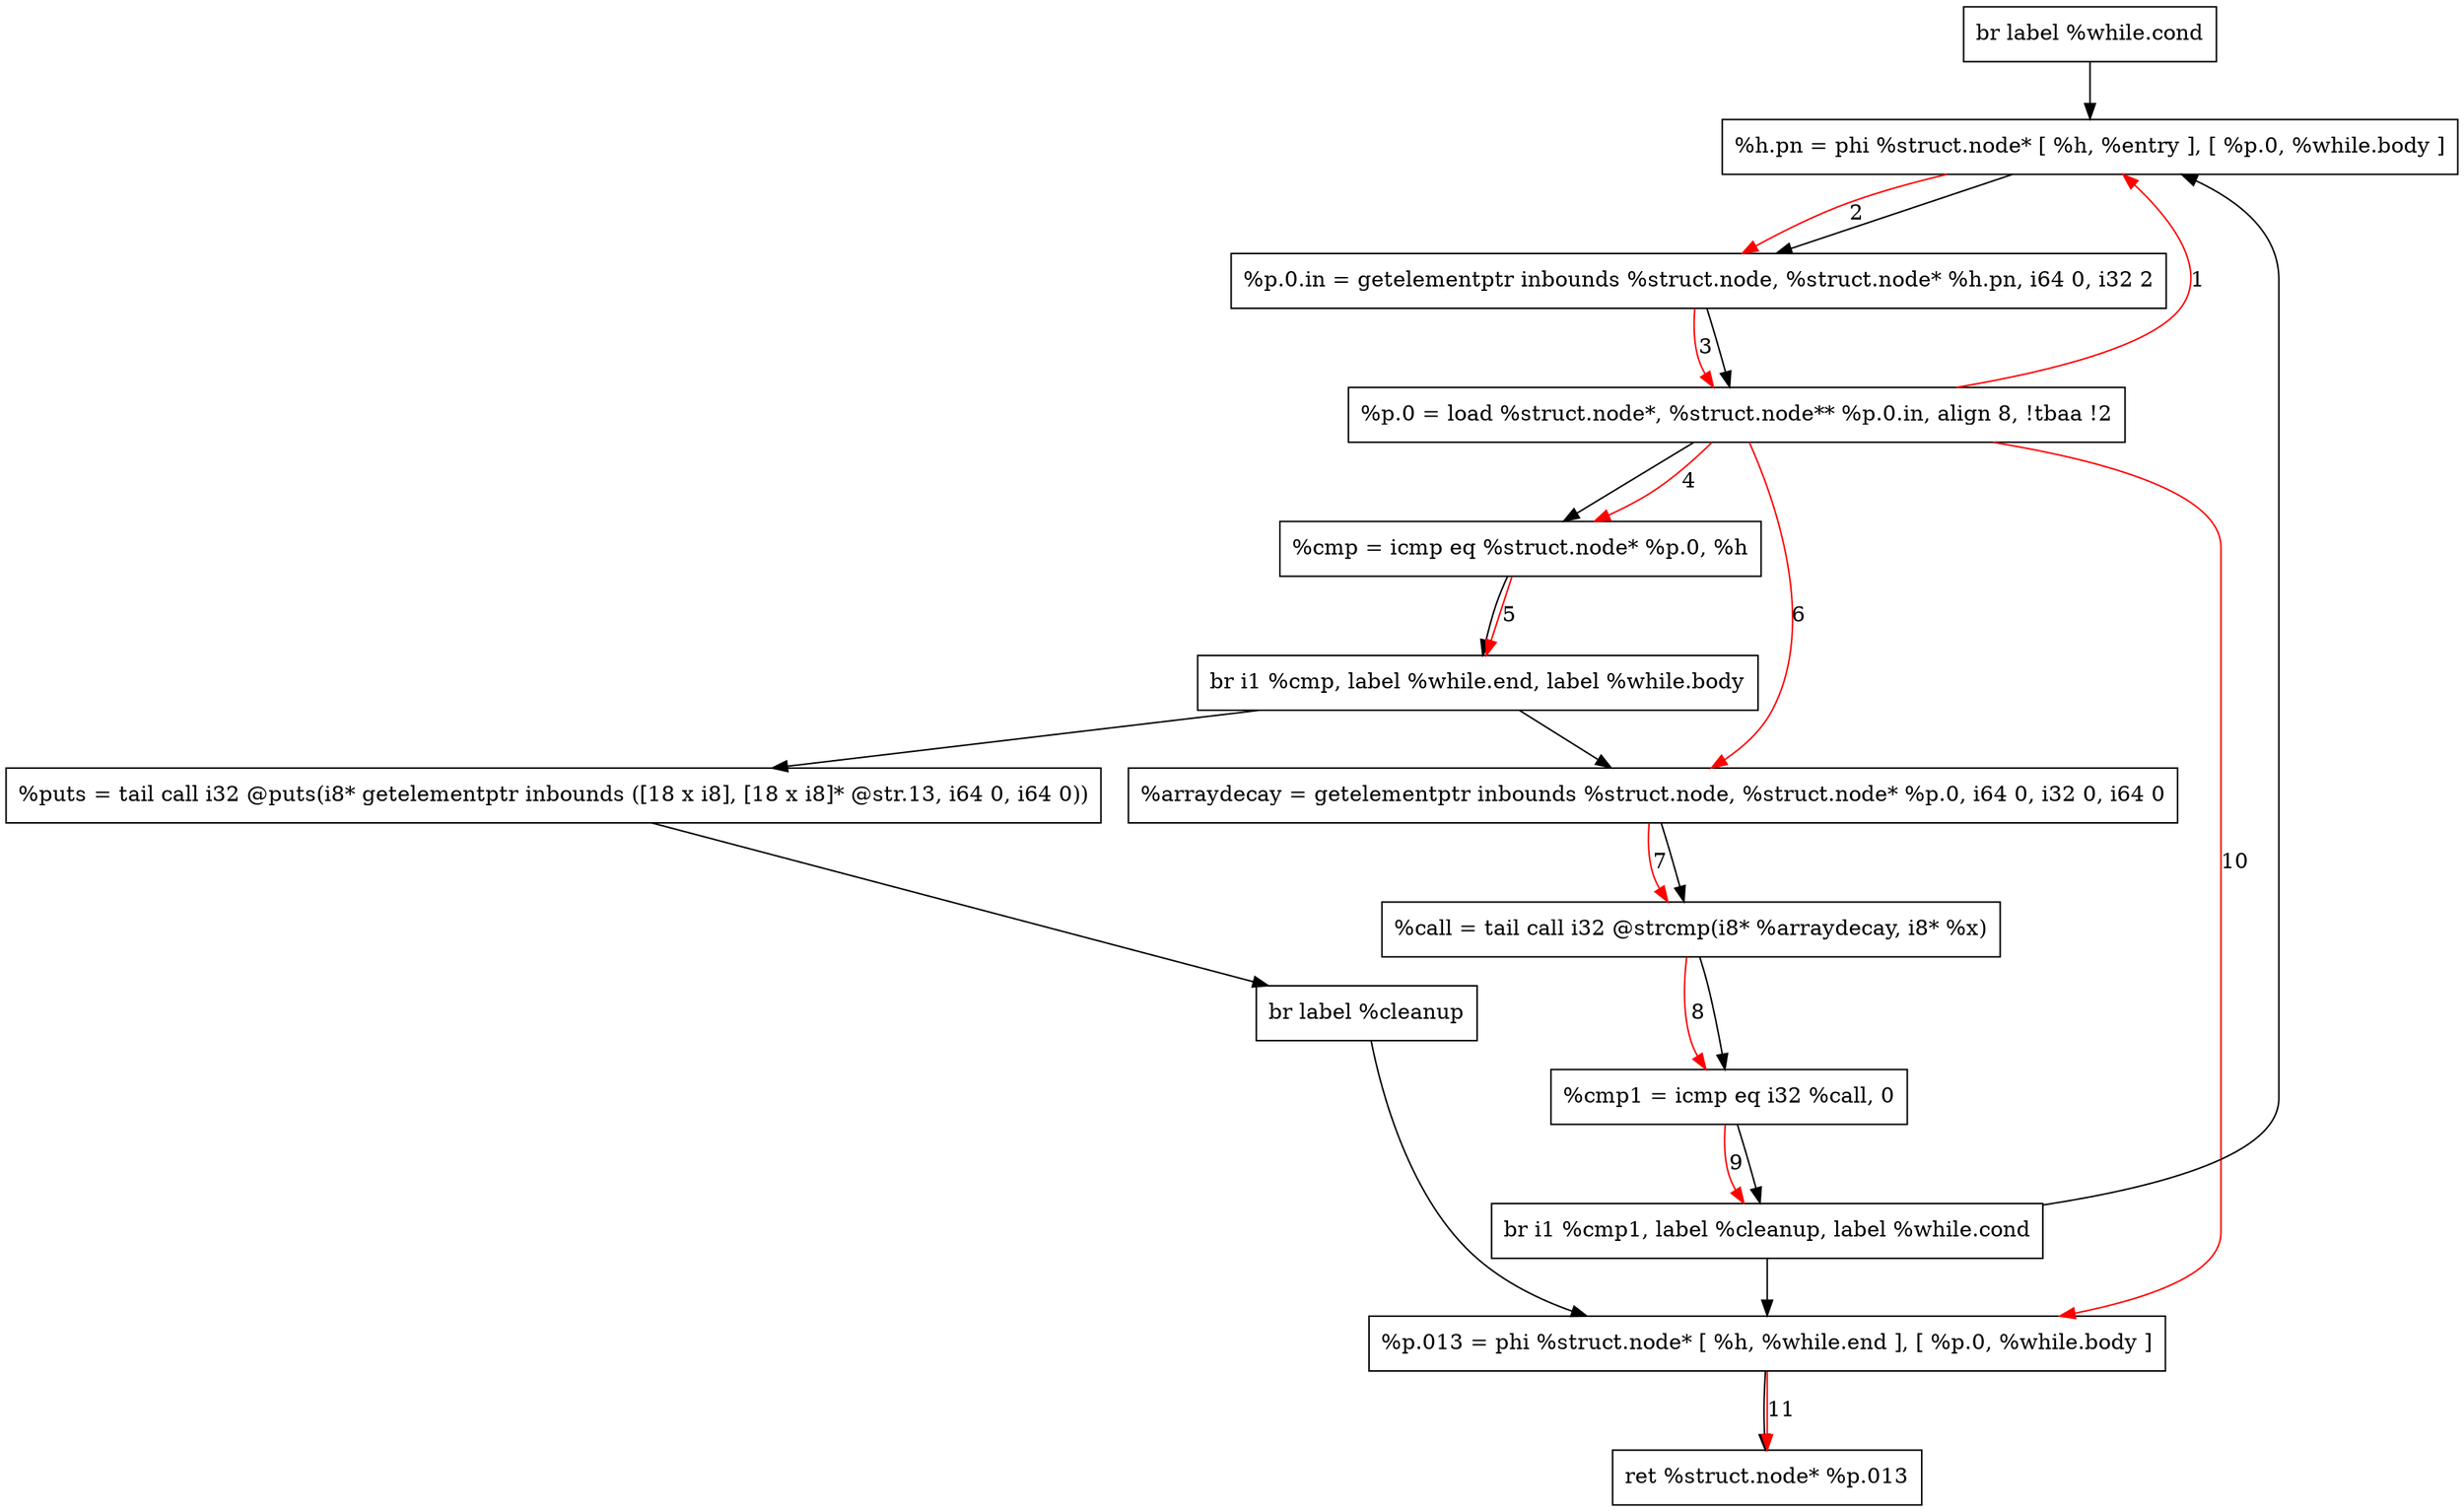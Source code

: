 digraph "CDFG for'search' function" {
	Node0x55bbff003338[shape=record, label="  br label %while.cond"]
	Node0x55bbff00a608[shape=record, label="  %h.pn = phi %struct.node* [ %h, %entry ], [ %p.0, %while.body ]"]
	Node0x55bbff00a708[shape=record, label="  %p.0.in = getelementptr inbounds %struct.node, %struct.node* %h.pn, i64 0, i32 2"]
	Node0x55bbff00a798[shape=record, label="  %p.0 = load %struct.node*, %struct.node** %p.0.in, align 8, !tbaa !2"]
	Node0x55bbff00a810[shape=record, label="  %cmp = icmp eq %struct.node* %p.0, %h"]
	Node0x55bbff00a908[shape=record, label="  br i1 %cmp, label %while.end, label %while.body"]
	Node0x55bbff00a9b0[shape=record, label="  %arraydecay = getelementptr inbounds %struct.node, %struct.node* %p.0, i64 0, i32 0, i64 0"]
	Node0x55bbff00ab78[shape=record, label="  %call = tail call i32 @strcmp(i8* %arraydecay, i8* %x)"]
	Node0x55bbff00ac50[shape=record, label="  %cmp1 = icmp eq i32 %call, 0"]
	Node0x55bbff00af68[shape=record, label="  br i1 %cmp1, label %cleanup, label %while.cond"]
	Node0x55bbff00b080[shape=record, label="  %puts = tail call i32 @puts(i8* getelementptr inbounds ([18 x i8], [18 x i8]* @str.13, i64 0, i64 0))"]
	Node0x55bbff005f78[shape=record, label="  br label %cleanup"]
	Node0x55bbff00b128[shape=record, label="  %p.013 = phi %struct.node* [ %h, %while.end ], [ %p.0, %while.body ]"]
	Node0x55bbff00aed8[shape=record, label="  ret %struct.node* %p.013"]
	Node0x55bbff003338 -> Node0x55bbff00a608
	Node0x55bbff00a608 -> Node0x55bbff00a708
	Node0x55bbff00a708 -> Node0x55bbff00a798
	Node0x55bbff00a798 -> Node0x55bbff00a810
	Node0x55bbff00a810 -> Node0x55bbff00a908
	Node0x55bbff00a908 -> Node0x55bbff00b080
	Node0x55bbff00a908 -> Node0x55bbff00a9b0
	Node0x55bbff00a9b0 -> Node0x55bbff00ab78
	Node0x55bbff00ab78 -> Node0x55bbff00ac50
	Node0x55bbff00ac50 -> Node0x55bbff00af68
	Node0x55bbff00af68 -> Node0x55bbff00b128
	Node0x55bbff00af68 -> Node0x55bbff00a608
	Node0x55bbff00b080 -> Node0x55bbff005f78
	Node0x55bbff005f78 -> Node0x55bbff00b128
	Node0x55bbff00b128 -> Node0x55bbff00aed8
edge [color=red]
	Node0x55bbff00a798 -> Node0x55bbff00a608[label="1"]
	Node0x55bbff00a608 -> Node0x55bbff00a708[label="2"]
	Node0x55bbff00a708 -> Node0x55bbff00a798[label="3"]
	Node0x55bbff00a798 -> Node0x55bbff00a810[label="4"]
	Node0x55bbff00a810 -> Node0x55bbff00a908[label="5"]
	Node0x55bbff00a798 -> Node0x55bbff00a9b0[label="6"]
	Node0x55bbff00a9b0 -> Node0x55bbff00ab78[label="7"]
	Node0x55bbff00ab78 -> Node0x55bbff00ac50[label="8"]
	Node0x55bbff00ac50 -> Node0x55bbff00af68[label="9"]
	Node0x55bbff00a798 -> Node0x55bbff00b128[label="10"]
	Node0x55bbff00b128 -> Node0x55bbff00aed8[label="11"]
}
